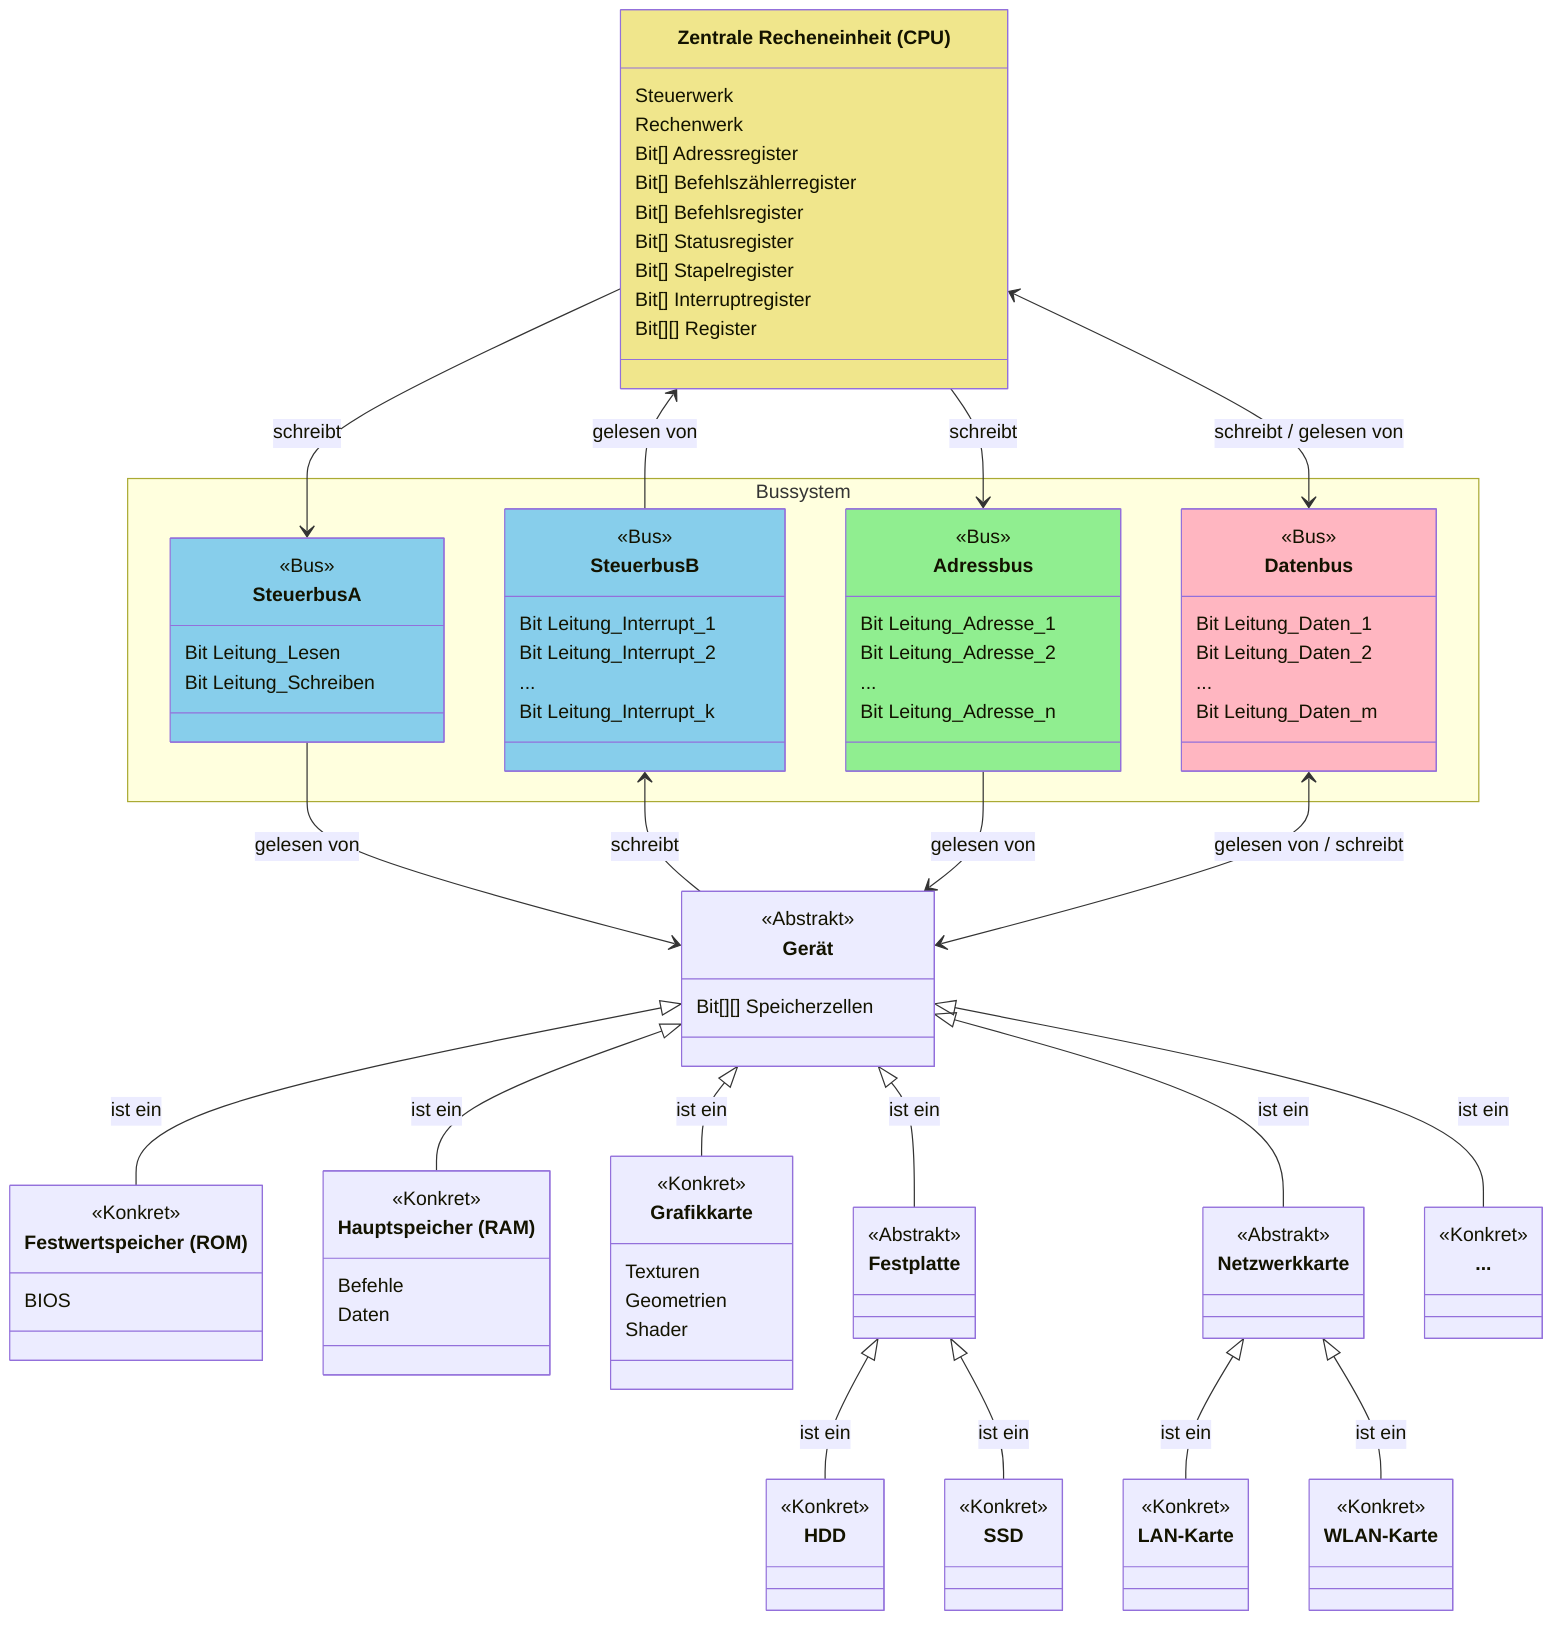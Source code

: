 classDiagram

    direction TB

    class CPU["Zentrale Recheneinheit (CPU)"] {
        Steuerwerk
        Rechenwerk
        Bit[] Adressregister
        Bit[] Befehlszählerregister
        Bit[] Befehlsregister
        Bit[] Statusregister
        Bit[] Stapelregister
        Bit[] Interruptregister
        Bit[][] Register
    }

    namespace Bussystem {
        class SteuerbusA {
            <<Bus>>
            Bit Leitung_Lesen
            Bit Leitung_Schreiben
        }
        class SteuerbusB {
            <<Bus>>
            Bit Leitung_Interrupt_1
            Bit Leitung_Interrupt_2
            ...
            Bit Leitung_Interrupt_k
        }
        class Adressbus {
            <<Bus>>
            Bit Leitung_Adresse_1
            Bit Leitung_Adresse_2
            ...
            Bit Leitung_Adresse_n
        }
        class Datenbus {
            <<Bus>>
            Bit Leitung_Daten_1
            Bit Leitung_Daten_2
            ...
            Bit Leitung_Daten_m
        }
    }

    class Gerät {
        <<Abstrakt>>
        Bit[][] Speicherzellen
    }
    class ROM["Festwertspeicher (ROM)"] {
        <<Konkret>>
        BIOS
    }
    class RAM["Hauptspeicher (RAM)"] {
        <<Konkret>>
        Befehle
        Daten
    }
    class Grafikkarte {
        <<Konkret>>
        Texturen
        Geometrien
        Shader
    }
    class Festplatte {
        <<Abstrakt>>
    }
    class HDD {
        <<Konkret>>
    }
    class SSD {
        <<Konkret>>
    }
    class Netzwerkkarte {
        <<Abstrakt>>
    }
    class LAN["LAN-Karte"] {
        <<Konkret>>
    }
    class WLAN["WLAN-Karte"] {
        <<Konkret>>
    }
    class More["..."] {
        <<Konkret>>
    }

    CPU --> SteuerbusA : schreibt
    CPU <-- SteuerbusB : gelesen von
    CPU --> Adressbus : schreibt
    CPU <--> Datenbus : schreibt / gelesen von

    SteuerbusA --> Gerät : gelesen von
    SteuerbusB <-- Gerät : schreibt
    Adressbus --> Gerät : gelesen von
    Datenbus <--> Gerät : gelesen von / schreibt

    Gerät <|-- ROM : ist ein
    Gerät <|-- RAM : ist ein
    Gerät <|-- Festplatte : ist ein
    Gerät <|-- Grafikkarte : ist ein
    Gerät <|-- Netzwerkkarte : ist ein
    Gerät <|-- More : ist ein

    Festplatte <|-- HDD : ist ein
    Festplatte <|-- SSD : ist ein

    Netzwerkkarte <|-- LAN : ist ein
    Netzwerkkarte <|-- WLAN : ist ein

    style CPU fill:khaki
    style SteuerbusA fill:skyblue
    style SteuerbusB fill:skyblue
    style Adressbus fill:lightgreen
    style Datenbus fill:lightpink